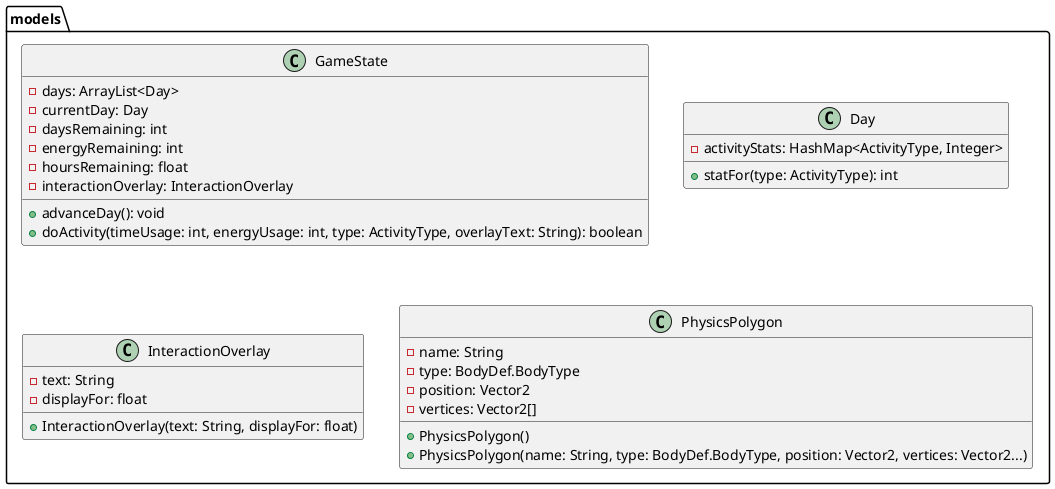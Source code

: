 @startuml

package models {
    class GameState {
        - days: ArrayList<Day>
        - currentDay: Day
        - daysRemaining: int
        - energyRemaining: int
        - hoursRemaining: float
        - interactionOverlay: InteractionOverlay
        + advanceDay(): void
        + doActivity(timeUsage: int, energyUsage: int, type: ActivityType, overlayText: String): boolean
    }

    class Day {
        - activityStats: HashMap<ActivityType, Integer>
        + statFor(type: ActivityType): int
    }

    class InteractionOverlay {
        - text: String
        - displayFor: float
        + InteractionOverlay(text: String, displayFor: float)
    }

    class PhysicsPolygon {
        - name: String
        - type: BodyDef.BodyType
        - position: Vector2
        - vertices: Vector2[]
        + PhysicsPolygon()
        + PhysicsPolygon(name: String, type: BodyDef.BodyType, position: Vector2, vertices: Vector2...)
    }
}
@enduml